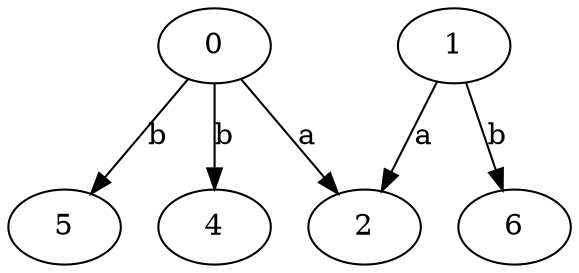strict digraph  {
0;
1;
2;
4;
5;
6;
0 -> 2  [label=a];
0 -> 4  [label=b];
0 -> 5  [label=b];
1 -> 2  [label=a];
1 -> 6  [label=b];
}
